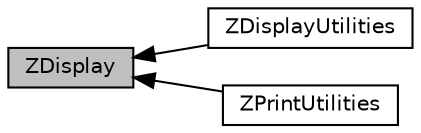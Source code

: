 digraph "ZDisplay"
{
  edge [fontname="Helvetica",fontsize="10",labelfontname="Helvetica",labelfontsize="10"];
  node [fontname="Helvetica",fontsize="10",shape=box];
  rankdir=LR;
  Node1 [label="ZDisplayUtilities",height=0.2,width=0.4,color="black", fillcolor="white", style="filled",URL="$group__z_display_utilities.html",tooltip="Collection of methods for console printing."];
  Node0 [label="ZDisplay",height=0.2,width=0.4,color="black", fillcolor="grey75", style="filled", fontcolor="black",tooltip="Collection of general display and console print methods along with bufferobject class."];
  Node2 [label="ZPrintUtilities",height=0.2,width=0.4,color="black", fillcolor="white", style="filled",URL="$group__z_print_utilities.html",tooltip="Collection of methods for console printing."];
  Node0->Node1 [shape=plaintext, dir="back", style="solid"];
  Node0->Node2 [shape=plaintext, dir="back", style="solid"];
}

